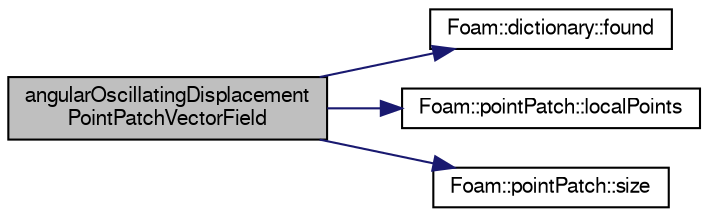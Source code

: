 digraph "angularOscillatingDisplacementPointPatchVectorField"
{
  bgcolor="transparent";
  edge [fontname="FreeSans",fontsize="10",labelfontname="FreeSans",labelfontsize="10"];
  node [fontname="FreeSans",fontsize="10",shape=record];
  rankdir="LR";
  Node1 [label="angularOscillatingDisplacement\lPointPatchVectorField",height=0.2,width=0.4,color="black", fillcolor="grey75", style="filled" fontcolor="black"];
  Node1 -> Node2 [color="midnightblue",fontsize="10",style="solid",fontname="FreeSans"];
  Node2 [label="Foam::dictionary::found",height=0.2,width=0.4,color="black",URL="$a00502.html#ae9d6521e0e8d3956f9b49ddeb44877b8",tooltip="Search dictionary for given keyword. "];
  Node1 -> Node3 [color="midnightblue",fontsize="10",style="solid",fontname="FreeSans"];
  Node3 [label="Foam::pointPatch::localPoints",height=0.2,width=0.4,color="black",URL="$a01836.html#a9e6a7aee94f7a61d9d191bc4d71b17bc",tooltip="Return mesh points. "];
  Node1 -> Node4 [color="midnightblue",fontsize="10",style="solid",fontname="FreeSans"];
  Node4 [label="Foam::pointPatch::size",height=0.2,width=0.4,color="black",URL="$a01836.html#ab50b1cdd1f8dfe0339e7a91f64934c7a",tooltip="Return size. "];
}

